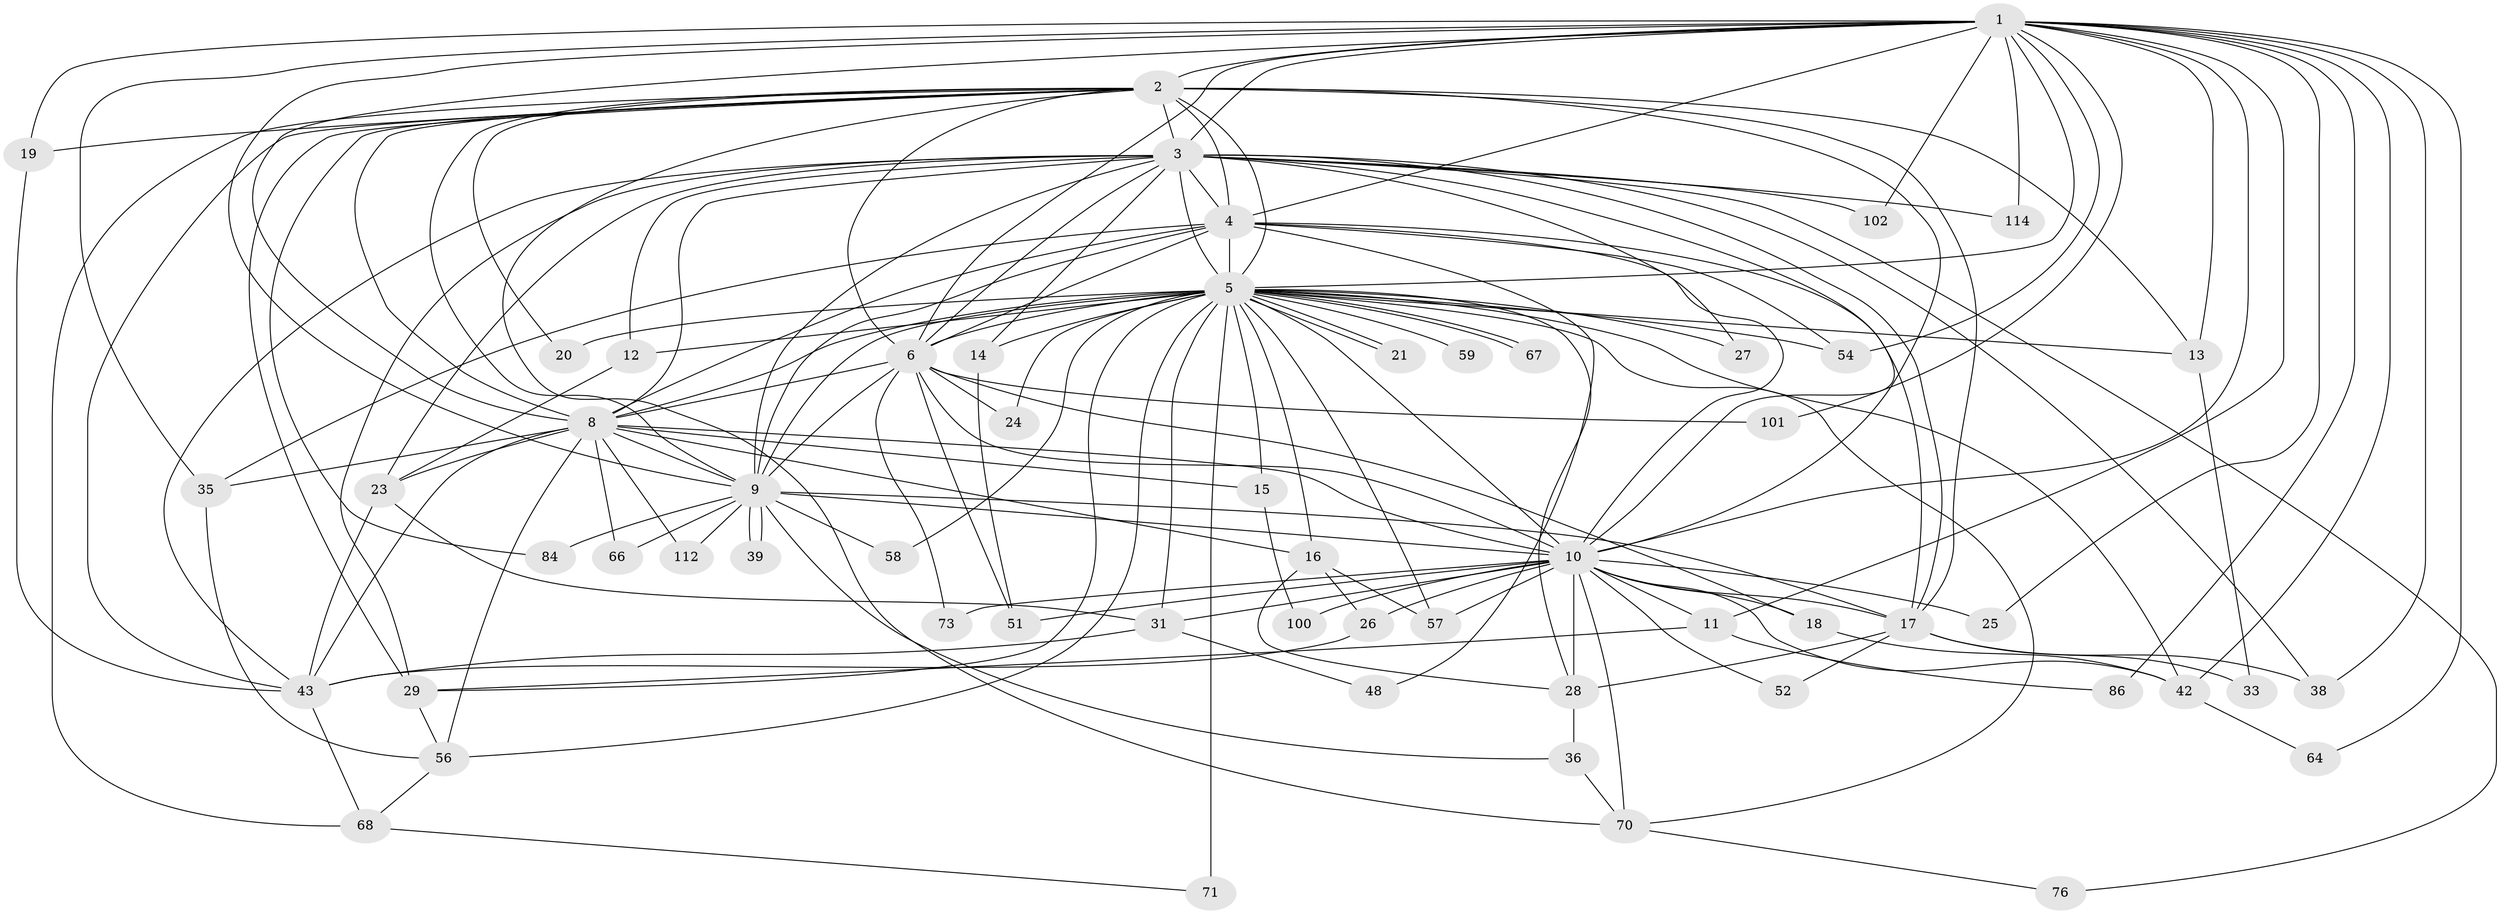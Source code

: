 // original degree distribution, {24: 0.008620689655172414, 26: 0.008620689655172414, 23: 0.008620689655172414, 16: 0.008620689655172414, 33: 0.008620689655172414, 15: 0.008620689655172414, 22: 0.008620689655172414, 18: 0.008620689655172414, 17: 0.008620689655172414, 28: 0.008620689655172414, 4: 0.08620689655172414, 3: 0.21551724137931033, 5: 0.0603448275862069, 8: 0.008620689655172414, 2: 0.5258620689655172, 6: 0.017241379310344827}
// Generated by graph-tools (version 1.1) at 2025/13/03/09/25 04:13:57]
// undirected, 58 vertices, 160 edges
graph export_dot {
graph [start="1"]
  node [color=gray90,style=filled];
  1 [super="+61"];
  2 [super="+41+53"];
  3 [super="+87+65"];
  4 [super="+77"];
  5 [super="+40+107+116+22+30+81+115+7+69"];
  6;
  8;
  9;
  10;
  11;
  12;
  13;
  14;
  15;
  16;
  17 [super="+94+108+60+45"];
  18;
  19 [super="+98"];
  20;
  21;
  23 [super="+96"];
  24;
  25;
  26;
  27;
  28 [super="+34+32"];
  29 [super="+82"];
  31;
  33;
  35 [super="+91+44"];
  36 [super="+90"];
  38;
  39;
  42 [super="+50"];
  43 [super="+105+49+75"];
  48;
  51 [super="+92"];
  52;
  54 [super="+72"];
  56 [super="+79+99+80"];
  57 [super="+78"];
  58;
  59;
  64;
  66;
  67;
  68;
  70 [super="+74"];
  71 [super="+95"];
  73;
  76;
  84;
  86;
  100;
  101;
  102;
  112;
  114;
  1 -- 2 [weight=3];
  1 -- 3 [weight=2];
  1 -- 4 [weight=2];
  1 -- 5 [weight=2];
  1 -- 6;
  1 -- 8;
  1 -- 9;
  1 -- 10;
  1 -- 11;
  1 -- 13;
  1 -- 19;
  1 -- 25;
  1 -- 35 [weight=2];
  1 -- 38;
  1 -- 86;
  1 -- 101;
  1 -- 102;
  1 -- 114;
  1 -- 54;
  1 -- 64;
  1 -- 42;
  2 -- 3;
  2 -- 4;
  2 -- 5 [weight=6];
  2 -- 6;
  2 -- 8;
  2 -- 9;
  2 -- 10 [weight=2];
  2 -- 13;
  2 -- 17;
  2 -- 19;
  2 -- 20;
  2 -- 29;
  2 -- 68;
  2 -- 70;
  2 -- 84;
  2 -- 43 [weight=2];
  3 -- 4;
  3 -- 5 [weight=5];
  3 -- 6;
  3 -- 8;
  3 -- 9;
  3 -- 10;
  3 -- 12;
  3 -- 14;
  3 -- 27;
  3 -- 38;
  3 -- 43;
  3 -- 102;
  3 -- 114;
  3 -- 17 [weight=2];
  3 -- 29;
  3 -- 23;
  3 -- 76;
  4 -- 5 [weight=4];
  4 -- 6;
  4 -- 8;
  4 -- 9;
  4 -- 10;
  4 -- 48;
  4 -- 54;
  4 -- 35;
  4 -- 17;
  5 -- 6 [weight=3];
  5 -- 8 [weight=3];
  5 -- 9 [weight=2];
  5 -- 10 [weight=2];
  5 -- 15;
  5 -- 20;
  5 -- 21;
  5 -- 21;
  5 -- 24;
  5 -- 28;
  5 -- 42;
  5 -- 58;
  5 -- 67;
  5 -- 67;
  5 -- 71 [weight=2];
  5 -- 13;
  5 -- 59 [weight=2];
  5 -- 70;
  5 -- 12;
  5 -- 14 [weight=2];
  5 -- 16;
  5 -- 27 [weight=2];
  5 -- 29;
  5 -- 31;
  5 -- 54;
  5 -- 56 [weight=2];
  5 -- 57;
  6 -- 8;
  6 -- 9;
  6 -- 10;
  6 -- 18;
  6 -- 24;
  6 -- 51;
  6 -- 73;
  6 -- 101;
  8 -- 9;
  8 -- 10;
  8 -- 15;
  8 -- 16;
  8 -- 23;
  8 -- 35;
  8 -- 56;
  8 -- 66;
  8 -- 112;
  8 -- 43;
  9 -- 10;
  9 -- 36;
  9 -- 39;
  9 -- 39;
  9 -- 58;
  9 -- 66;
  9 -- 84;
  9 -- 112;
  9 -- 17;
  10 -- 11;
  10 -- 17;
  10 -- 18;
  10 -- 25;
  10 -- 26;
  10 -- 28 [weight=4];
  10 -- 31;
  10 -- 42;
  10 -- 52;
  10 -- 57 [weight=2];
  10 -- 73;
  10 -- 100;
  10 -- 51;
  10 -- 70;
  11 -- 29;
  11 -- 86;
  12 -- 23;
  13 -- 33;
  14 -- 51;
  15 -- 100;
  16 -- 26;
  16 -- 57;
  16 -- 28;
  17 -- 33;
  17 -- 52;
  17 -- 28;
  17 -- 38;
  18 -- 42;
  19 -- 43;
  23 -- 31;
  23 -- 43;
  26 -- 43;
  28 -- 36;
  29 -- 56;
  31 -- 48;
  31 -- 43;
  35 -- 56;
  36 -- 70;
  42 -- 64;
  43 -- 68;
  56 -- 68;
  68 -- 71;
  70 -- 76;
}
